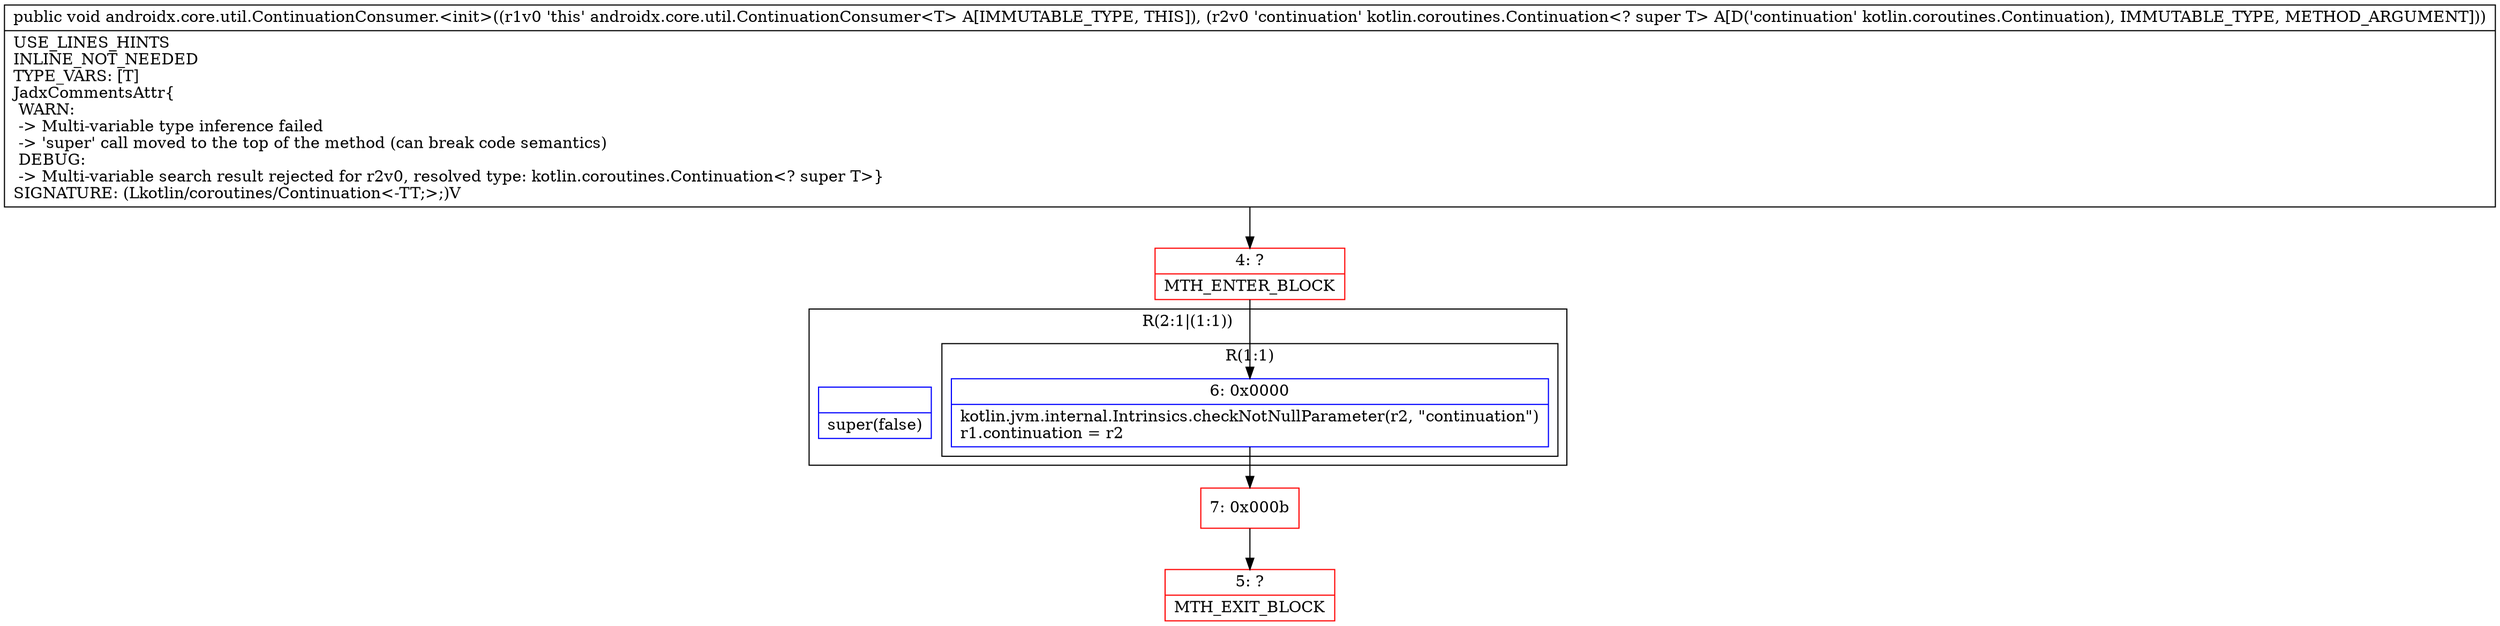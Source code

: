 digraph "CFG forandroidx.core.util.ContinuationConsumer.\<init\>(Lkotlin\/coroutines\/Continuation;)V" {
subgraph cluster_Region_1792665122 {
label = "R(2:1|(1:1))";
node [shape=record,color=blue];
Node_InsnContainer_1912777039 [shape=record,label="{|super(false)\l}"];
subgraph cluster_Region_1957463515 {
label = "R(1:1)";
node [shape=record,color=blue];
Node_6 [shape=record,label="{6\:\ 0x0000|kotlin.jvm.internal.Intrinsics.checkNotNullParameter(r2, \"continuation\")\lr1.continuation = r2\l}"];
}
}
Node_4 [shape=record,color=red,label="{4\:\ ?|MTH_ENTER_BLOCK\l}"];
Node_7 [shape=record,color=red,label="{7\:\ 0x000b}"];
Node_5 [shape=record,color=red,label="{5\:\ ?|MTH_EXIT_BLOCK\l}"];
MethodNode[shape=record,label="{public void androidx.core.util.ContinuationConsumer.\<init\>((r1v0 'this' androidx.core.util.ContinuationConsumer\<T\> A[IMMUTABLE_TYPE, THIS]), (r2v0 'continuation' kotlin.coroutines.Continuation\<? super T\> A[D('continuation' kotlin.coroutines.Continuation), IMMUTABLE_TYPE, METHOD_ARGUMENT]))  | USE_LINES_HINTS\lINLINE_NOT_NEEDED\lTYPE_VARS: [T]\lJadxCommentsAttr\{\l WARN: \l \-\> Multi\-variable type inference failed\l \-\> 'super' call moved to the top of the method (can break code semantics)\l DEBUG: \l \-\> Multi\-variable search result rejected for r2v0, resolved type: kotlin.coroutines.Continuation\<? super T\>\}\lSIGNATURE: (Lkotlin\/coroutines\/Continuation\<\-TT;\>;)V\l}"];
MethodNode -> Node_4;Node_6 -> Node_7;
Node_4 -> Node_6;
Node_7 -> Node_5;
}

